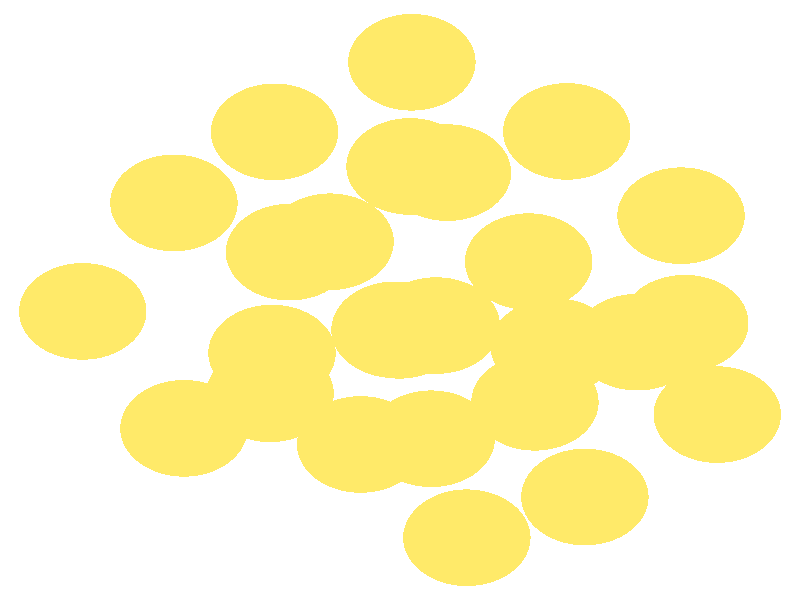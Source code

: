 #include "colors.inc"
#include "finish.inc"

global_settings {assumed_gamma 1 max_trace_level 6}
background {color White}
camera {orthographic
  right -12.81*x up 12.67*y
  direction 1.00*z
  location <0,0,50.00> look_at <0,0,0>}
light_source {<  2.00,   3.00,  40.00> color White
  area_light <0.70, 0, 0>, <0, 0.70, 0>, 3, 3
  adaptive 1 jitter}

#declare simple = finish {phong 0.7}
#declare pale = finish {ambient .5 diffuse .85 roughness .001 specular 0.200 }
#declare intermediate = finish {ambient 0.3 diffuse 0.6 specular 0.10 roughness 0.04 }
#declare vmd = finish {ambient .0 diffuse .65 phong 0.1 phong_size 40. specular 0.500 }
#declare jmol = finish {ambient .2 diffuse .6 specular 1 roughness .001 metallic}
#declare ase2 = finish {ambient 0.05 brilliance 3 diffuse 0.6 metallic specular 0.70 roughness 0.04 reflection 0.15}
#declare ase3 = finish {ambient .15 brilliance 2 diffuse .6 metallic specular 1. roughness .001 reflection .0}
#declare glass = finish {ambient .05 diffuse .3 specular 1. roughness .001}
#declare Rcell = 0.050;
#declare Rbond = 0.100;

#macro atom(LOC, R, COL, FIN)
  sphere{LOC, R texture{pigment{COL} finish{FIN}}}
#end
#macro constrain(LOC, R, COL, FIN)
union{torus{R, Rcell rotate 45*z texture{pigment{COL} finish{FIN}}}
      torus{R, Rcell rotate -45*z texture{pigment{COL} finish{FIN}}}
      translate LOC}
#end

atom(< -2.01,   3.55,  -0.78>, 1.02, rgb <1.00, 0.82, 0.14>, ase3) // #0 
atom(<  0.19,   5.02,  -1.39>, 1.02, rgb <1.00, 0.82, 0.14>, ase3) // #1 
atom(< -2.05,  -1.12,  -0.60>, 1.02, rgb <1.00, 0.82, 0.14>, ase3) // #2 
atom(< -1.12,   1.23,  -1.48>, 1.02, rgb <1.00, 0.82, 0.14>, ase3) // #3 
atom(< -5.08,  -0.24,  -1.72>, 1.02, rgb <1.00, 0.82, 0.14>, ase3) // #4 
atom(< -3.62,   2.05,  -2.53>, 1.02, rgb <1.00, 0.82, 0.14>, ase3) // #5 
atom(< -1.77,   1.01,  -4.42>, 1.02, rgb <1.00, 0.82, 0.14>, ase3) // #6 
atom(< -3.46,  -2.71,  -2.08>, 1.02, rgb <1.00, 0.82, 0.14>, ase3) // #7 
atom(< -2.08,  -1.98,  -4.44>, 1.02, rgb <1.00, 0.82, 0.14>, ase3) // #8 
atom(<  0.76,   2.69,  -0.10>, 1.02, rgb <1.00, 0.82, 0.14>, ase3) // #9 
atom(<  2.67,   3.56,  -1.62>, 1.02, rgb <1.00, 0.82, 0.14>, ase3) // #10 
atom(<  0.58,  -0.54,   0.00>, 1.02, rgb <1.00, 0.82, 0.14>, ase3) // #11 
atom(<  2.16,  -2.16,  -2.10>, 1.02, rgb <1.00, 0.82, 0.14>, ase3) // #12 
atom(<  2.06,   0.81,  -1.85>, 1.02, rgb <1.00, 0.82, 0.14>, ase3) // #13 
atom(< -0.08,  -0.63,  -2.93>, 1.02, rgb <1.00, 0.82, 0.14>, ase3) // #14 
atom(<  0.16,   2.82,  -2.97>, 1.02, rgb <1.00, 0.82, 0.14>, ase3) // #15 
atom(<  2.47,  -0.98,  -4.41>, 1.02, rgb <1.00, 0.82, 0.14>, ase3) // #16 
atom(<  1.07,  -5.02,  -2.44>, 1.02, rgb <1.00, 0.82, 0.14>, ase3) // #17 
atom(< -0.63,  -3.05,  -1.75>, 1.02, rgb <1.00, 0.82, 0.14>, ase3) // #18 
atom(<  0.50,  -2.93,  -4.30>, 1.02, rgb <1.00, 0.82, 0.14>, ase3) // #19 
atom(< -0.01,  -0.64,  -5.91>, 1.02, rgb <1.00, 0.82, 0.14>, ase3) // #20 
atom(<  4.50,   1.78,  -1.04>, 1.02, rgb <1.00, 0.82, 0.14>, ase3) // #21 
atom(<  3.80,  -0.89,  -0.12>, 1.02, rgb <1.00, 0.82, 0.14>, ase3) // #22 
atom(<  5.08,  -2.42,  -4.40>, 1.02, rgb <1.00, 0.82, 0.14>, ase3) // #23 
atom(<  4.56,  -0.49,  -2.62>, 1.02, rgb <1.00, 0.82, 0.14>, ase3) // #24 
atom(<  2.96,  -4.16,  -4.15>, 1.02, rgb <1.00, 0.82, 0.14>, ase3) // #25 
